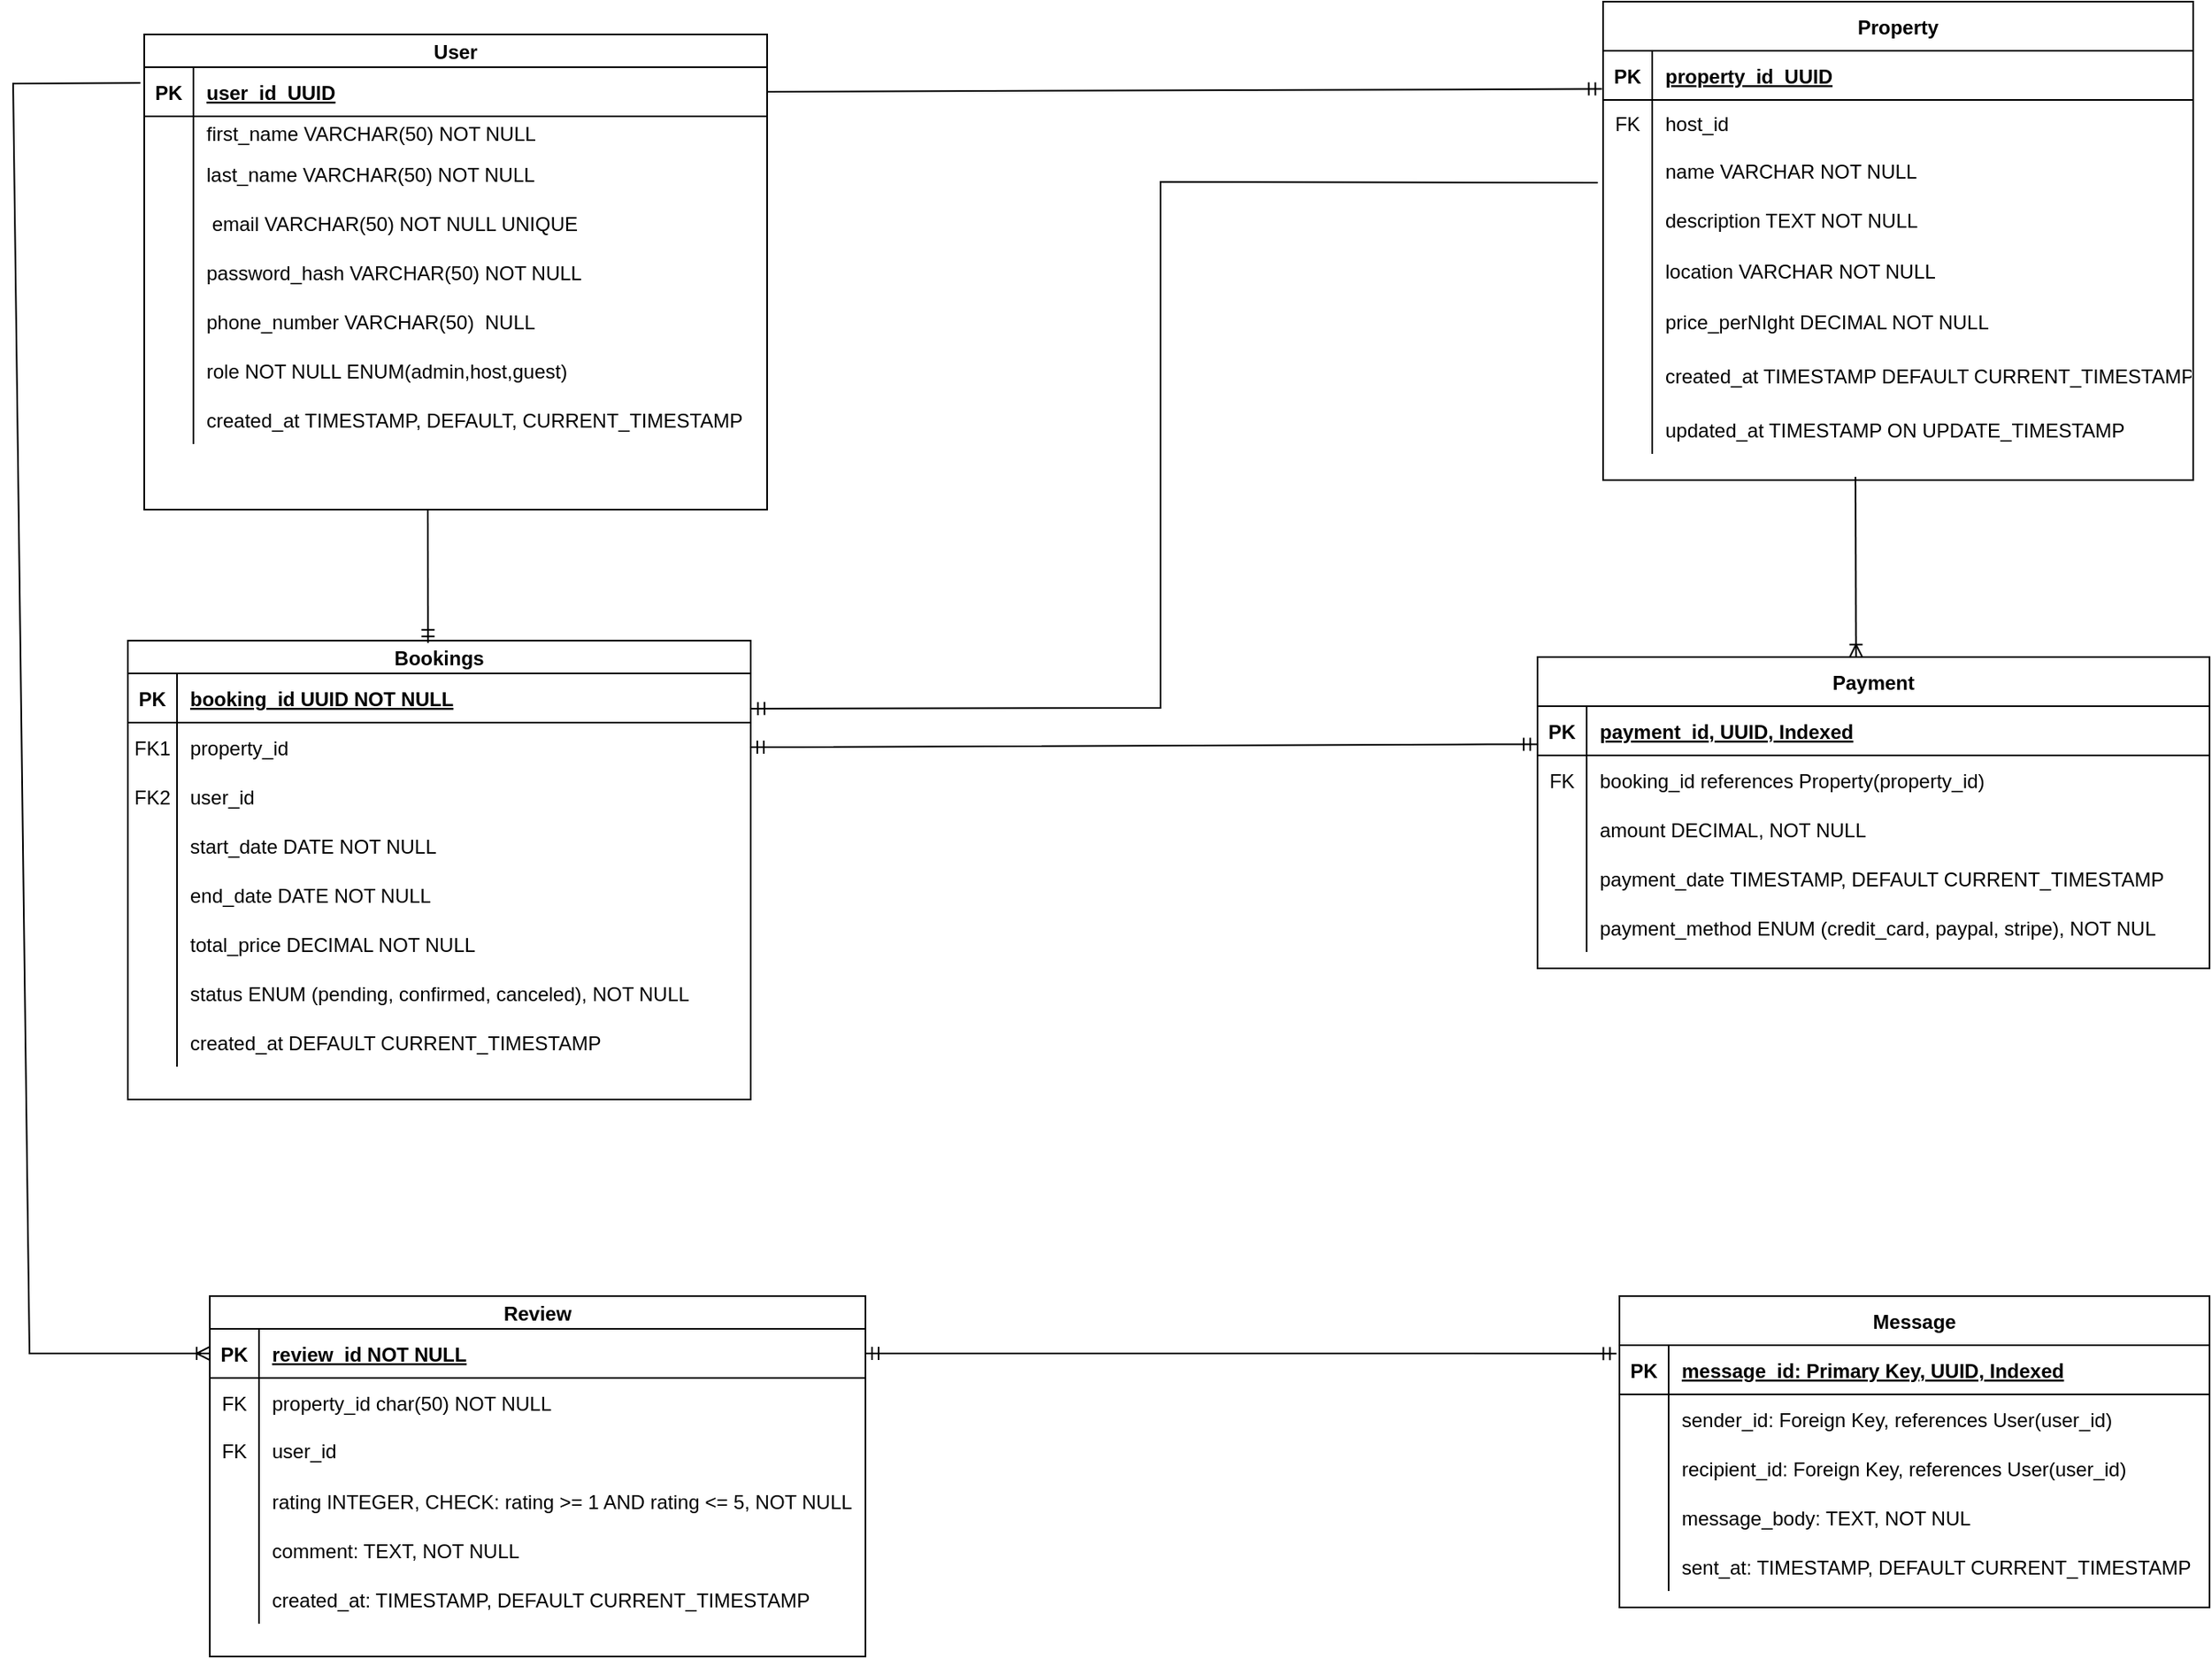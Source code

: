 <mxfile version="27.1.1">
  <diagram id="R2lEEEUBdFMjLlhIrx00" name="Page-1">
    <mxGraphModel dx="2701" dy="2081" grid="1" gridSize="10" guides="1" tooltips="1" connect="1" arrows="1" fold="1" page="1" pageScale="1" pageWidth="850" pageHeight="1100" math="0" shadow="0" extFonts="Permanent Marker^https://fonts.googleapis.com/css?family=Permanent+Marker">
      <root>
        <mxCell id="0" />
        <mxCell id="1" parent="0" />
        <mxCell id="C-vyLk0tnHw3VtMMgP7b-2" value="Property" style="shape=table;startSize=30;container=1;collapsible=1;childLayout=tableLayout;fixedRows=1;rowLines=0;fontStyle=1;align=center;resizeLast=1;" parent="1" vertex="1">
          <mxGeometry x="390" y="-210" width="360" height="292" as="geometry" />
        </mxCell>
        <mxCell id="C-vyLk0tnHw3VtMMgP7b-3" value="" style="shape=partialRectangle;collapsible=0;dropTarget=0;pointerEvents=0;fillColor=none;points=[[0,0.5],[1,0.5]];portConstraint=eastwest;top=0;left=0;right=0;bottom=1;" parent="C-vyLk0tnHw3VtMMgP7b-2" vertex="1">
          <mxGeometry y="30" width="360" height="30" as="geometry" />
        </mxCell>
        <mxCell id="C-vyLk0tnHw3VtMMgP7b-4" value="PK" style="shape=partialRectangle;overflow=hidden;connectable=0;fillColor=none;top=0;left=0;bottom=0;right=0;fontStyle=1;" parent="C-vyLk0tnHw3VtMMgP7b-3" vertex="1">
          <mxGeometry width="30" height="30" as="geometry">
            <mxRectangle width="30" height="30" as="alternateBounds" />
          </mxGeometry>
        </mxCell>
        <mxCell id="C-vyLk0tnHw3VtMMgP7b-5" value="property_id  UUID" style="shape=partialRectangle;overflow=hidden;connectable=0;fillColor=none;top=0;left=0;bottom=0;right=0;align=left;spacingLeft=6;fontStyle=5;" parent="C-vyLk0tnHw3VtMMgP7b-3" vertex="1">
          <mxGeometry x="30" width="330" height="30" as="geometry">
            <mxRectangle width="330" height="30" as="alternateBounds" />
          </mxGeometry>
        </mxCell>
        <mxCell id="C-vyLk0tnHw3VtMMgP7b-6" value="" style="shape=partialRectangle;collapsible=0;dropTarget=0;pointerEvents=0;fillColor=none;points=[[0,0.5],[1,0.5]];portConstraint=eastwest;top=0;left=0;right=0;bottom=0;" parent="C-vyLk0tnHw3VtMMgP7b-2" vertex="1">
          <mxGeometry y="60" width="360" height="28" as="geometry" />
        </mxCell>
        <mxCell id="C-vyLk0tnHw3VtMMgP7b-7" value="FK" style="shape=partialRectangle;overflow=hidden;connectable=0;fillColor=none;top=0;left=0;bottom=0;right=0;" parent="C-vyLk0tnHw3VtMMgP7b-6" vertex="1">
          <mxGeometry width="30" height="28" as="geometry">
            <mxRectangle width="30" height="28" as="alternateBounds" />
          </mxGeometry>
        </mxCell>
        <mxCell id="C-vyLk0tnHw3VtMMgP7b-8" value="host_id " style="shape=partialRectangle;overflow=hidden;connectable=0;fillColor=none;top=0;left=0;bottom=0;right=0;align=left;spacingLeft=6;" parent="C-vyLk0tnHw3VtMMgP7b-6" vertex="1">
          <mxGeometry x="30" width="330" height="28" as="geometry">
            <mxRectangle width="330" height="28" as="alternateBounds" />
          </mxGeometry>
        </mxCell>
        <mxCell id="C-vyLk0tnHw3VtMMgP7b-9" value="" style="shape=partialRectangle;collapsible=0;dropTarget=0;pointerEvents=0;fillColor=none;points=[[0,0.5],[1,0.5]];portConstraint=eastwest;top=0;left=0;right=0;bottom=0;" parent="C-vyLk0tnHw3VtMMgP7b-2" vertex="1">
          <mxGeometry y="88" width="360" height="30" as="geometry" />
        </mxCell>
        <mxCell id="C-vyLk0tnHw3VtMMgP7b-10" value="" style="shape=partialRectangle;overflow=hidden;connectable=0;fillColor=none;top=0;left=0;bottom=0;right=0;" parent="C-vyLk0tnHw3VtMMgP7b-9" vertex="1">
          <mxGeometry width="30" height="30" as="geometry">
            <mxRectangle width="30" height="30" as="alternateBounds" />
          </mxGeometry>
        </mxCell>
        <mxCell id="C-vyLk0tnHw3VtMMgP7b-11" value="name VARCHAR NOT NULL" style="shape=partialRectangle;overflow=hidden;connectable=0;fillColor=none;top=0;left=0;bottom=0;right=0;align=left;spacingLeft=6;" parent="C-vyLk0tnHw3VtMMgP7b-9" vertex="1">
          <mxGeometry x="30" width="330" height="30" as="geometry">
            <mxRectangle width="330" height="30" as="alternateBounds" />
          </mxGeometry>
        </mxCell>
        <mxCell id="4SMhcj0dOWaw8jk0Zmhk-28" value="" style="shape=partialRectangle;collapsible=0;dropTarget=0;pointerEvents=0;fillColor=none;points=[[0,0.5],[1,0.5]];portConstraint=eastwest;top=0;left=0;right=0;bottom=0;" vertex="1" parent="C-vyLk0tnHw3VtMMgP7b-2">
          <mxGeometry y="118" width="360" height="30" as="geometry" />
        </mxCell>
        <mxCell id="4SMhcj0dOWaw8jk0Zmhk-29" value="" style="shape=partialRectangle;overflow=hidden;connectable=0;fillColor=none;top=0;left=0;bottom=0;right=0;" vertex="1" parent="4SMhcj0dOWaw8jk0Zmhk-28">
          <mxGeometry width="30" height="30" as="geometry">
            <mxRectangle width="30" height="30" as="alternateBounds" />
          </mxGeometry>
        </mxCell>
        <mxCell id="4SMhcj0dOWaw8jk0Zmhk-30" value="description TEXT NOT NULL" style="shape=partialRectangle;overflow=hidden;connectable=0;fillColor=none;top=0;left=0;bottom=0;right=0;align=left;spacingLeft=6;" vertex="1" parent="4SMhcj0dOWaw8jk0Zmhk-28">
          <mxGeometry x="30" width="330" height="30" as="geometry">
            <mxRectangle width="330" height="30" as="alternateBounds" />
          </mxGeometry>
        </mxCell>
        <mxCell id="4SMhcj0dOWaw8jk0Zmhk-31" value="" style="shape=partialRectangle;collapsible=0;dropTarget=0;pointerEvents=0;fillColor=none;points=[[0,0.5],[1,0.5]];portConstraint=eastwest;top=0;left=0;right=0;bottom=0;" vertex="1" parent="C-vyLk0tnHw3VtMMgP7b-2">
          <mxGeometry y="148" width="360" height="32" as="geometry" />
        </mxCell>
        <mxCell id="4SMhcj0dOWaw8jk0Zmhk-32" value="" style="shape=partialRectangle;overflow=hidden;connectable=0;fillColor=none;top=0;left=0;bottom=0;right=0;" vertex="1" parent="4SMhcj0dOWaw8jk0Zmhk-31">
          <mxGeometry width="30" height="32" as="geometry">
            <mxRectangle width="30" height="32" as="alternateBounds" />
          </mxGeometry>
        </mxCell>
        <mxCell id="4SMhcj0dOWaw8jk0Zmhk-33" value="location VARCHAR NOT NULL" style="shape=partialRectangle;overflow=hidden;connectable=0;fillColor=none;top=0;left=0;bottom=0;right=0;align=left;spacingLeft=6;" vertex="1" parent="4SMhcj0dOWaw8jk0Zmhk-31">
          <mxGeometry x="30" width="330" height="32" as="geometry">
            <mxRectangle width="330" height="32" as="alternateBounds" />
          </mxGeometry>
        </mxCell>
        <mxCell id="4SMhcj0dOWaw8jk0Zmhk-34" value="" style="shape=partialRectangle;collapsible=0;dropTarget=0;pointerEvents=0;fillColor=none;points=[[0,0.5],[1,0.5]];portConstraint=eastwest;top=0;left=0;right=0;bottom=0;" vertex="1" parent="C-vyLk0tnHw3VtMMgP7b-2">
          <mxGeometry y="180" width="360" height="30" as="geometry" />
        </mxCell>
        <mxCell id="4SMhcj0dOWaw8jk0Zmhk-35" value="" style="shape=partialRectangle;overflow=hidden;connectable=0;fillColor=none;top=0;left=0;bottom=0;right=0;" vertex="1" parent="4SMhcj0dOWaw8jk0Zmhk-34">
          <mxGeometry width="30" height="30" as="geometry">
            <mxRectangle width="30" height="30" as="alternateBounds" />
          </mxGeometry>
        </mxCell>
        <mxCell id="4SMhcj0dOWaw8jk0Zmhk-36" value="price_perNIght DECIMAL NOT NULL" style="shape=partialRectangle;overflow=hidden;connectable=0;fillColor=none;top=0;left=0;bottom=0;right=0;align=left;spacingLeft=6;" vertex="1" parent="4SMhcj0dOWaw8jk0Zmhk-34">
          <mxGeometry x="30" width="330" height="30" as="geometry">
            <mxRectangle width="330" height="30" as="alternateBounds" />
          </mxGeometry>
        </mxCell>
        <mxCell id="4SMhcj0dOWaw8jk0Zmhk-37" value="" style="shape=partialRectangle;collapsible=0;dropTarget=0;pointerEvents=0;fillColor=none;points=[[0,0.5],[1,0.5]];portConstraint=eastwest;top=0;left=0;right=0;bottom=0;" vertex="1" parent="C-vyLk0tnHw3VtMMgP7b-2">
          <mxGeometry y="210" width="360" height="36" as="geometry" />
        </mxCell>
        <mxCell id="4SMhcj0dOWaw8jk0Zmhk-38" value="" style="shape=partialRectangle;overflow=hidden;connectable=0;fillColor=none;top=0;left=0;bottom=0;right=0;" vertex="1" parent="4SMhcj0dOWaw8jk0Zmhk-37">
          <mxGeometry width="30" height="36" as="geometry">
            <mxRectangle width="30" height="36" as="alternateBounds" />
          </mxGeometry>
        </mxCell>
        <mxCell id="4SMhcj0dOWaw8jk0Zmhk-39" value="created_at TIMESTAMP DEFAULT CURRENT_TIMESTAMP" style="shape=partialRectangle;overflow=hidden;connectable=0;fillColor=none;top=0;left=0;bottom=0;right=0;align=left;spacingLeft=6;" vertex="1" parent="4SMhcj0dOWaw8jk0Zmhk-37">
          <mxGeometry x="30" width="330" height="36" as="geometry">
            <mxRectangle width="330" height="36" as="alternateBounds" />
          </mxGeometry>
        </mxCell>
        <mxCell id="4SMhcj0dOWaw8jk0Zmhk-40" value="" style="shape=partialRectangle;collapsible=0;dropTarget=0;pointerEvents=0;fillColor=none;points=[[0,0.5],[1,0.5]];portConstraint=eastwest;top=0;left=0;right=0;bottom=0;" vertex="1" parent="C-vyLk0tnHw3VtMMgP7b-2">
          <mxGeometry y="246" width="360" height="30" as="geometry" />
        </mxCell>
        <mxCell id="4SMhcj0dOWaw8jk0Zmhk-41" value="" style="shape=partialRectangle;overflow=hidden;connectable=0;fillColor=none;top=0;left=0;bottom=0;right=0;" vertex="1" parent="4SMhcj0dOWaw8jk0Zmhk-40">
          <mxGeometry width="30" height="30" as="geometry">
            <mxRectangle width="30" height="30" as="alternateBounds" />
          </mxGeometry>
        </mxCell>
        <mxCell id="4SMhcj0dOWaw8jk0Zmhk-42" value="updated_at TIMESTAMP ON UPDATE_TIMESTAMP" style="shape=partialRectangle;overflow=hidden;connectable=0;fillColor=none;top=0;left=0;bottom=0;right=0;align=left;spacingLeft=6;" vertex="1" parent="4SMhcj0dOWaw8jk0Zmhk-40">
          <mxGeometry x="30" width="330" height="30" as="geometry">
            <mxRectangle width="330" height="30" as="alternateBounds" />
          </mxGeometry>
        </mxCell>
        <mxCell id="4SMhcj0dOWaw8jk0Zmhk-8" value="Payment" style="shape=table;startSize=30;container=1;collapsible=1;childLayout=tableLayout;fixedRows=1;rowLines=0;fontStyle=1;align=center;resizeLast=1;" vertex="1" parent="1">
          <mxGeometry x="350" y="190" width="410" height="190" as="geometry" />
        </mxCell>
        <mxCell id="4SMhcj0dOWaw8jk0Zmhk-9" value="" style="shape=partialRectangle;collapsible=0;dropTarget=0;pointerEvents=0;fillColor=none;points=[[0,0.5],[1,0.5]];portConstraint=eastwest;top=0;left=0;right=0;bottom=1;" vertex="1" parent="4SMhcj0dOWaw8jk0Zmhk-8">
          <mxGeometry y="30" width="410" height="30" as="geometry" />
        </mxCell>
        <mxCell id="4SMhcj0dOWaw8jk0Zmhk-10" value="PK" style="shape=partialRectangle;overflow=hidden;connectable=0;fillColor=none;top=0;left=0;bottom=0;right=0;fontStyle=1;" vertex="1" parent="4SMhcj0dOWaw8jk0Zmhk-9">
          <mxGeometry width="30" height="30" as="geometry">
            <mxRectangle width="30" height="30" as="alternateBounds" />
          </mxGeometry>
        </mxCell>
        <mxCell id="4SMhcj0dOWaw8jk0Zmhk-11" value="payment_id, UUID, Indexed" style="shape=partialRectangle;overflow=hidden;connectable=0;fillColor=none;top=0;left=0;bottom=0;right=0;align=left;spacingLeft=6;fontStyle=5;" vertex="1" parent="4SMhcj0dOWaw8jk0Zmhk-9">
          <mxGeometry x="30" width="380" height="30" as="geometry">
            <mxRectangle width="380" height="30" as="alternateBounds" />
          </mxGeometry>
        </mxCell>
        <mxCell id="4SMhcj0dOWaw8jk0Zmhk-12" value="" style="shape=partialRectangle;collapsible=0;dropTarget=0;pointerEvents=0;fillColor=none;points=[[0,0.5],[1,0.5]];portConstraint=eastwest;top=0;left=0;right=0;bottom=0;" vertex="1" parent="4SMhcj0dOWaw8jk0Zmhk-8">
          <mxGeometry y="60" width="410" height="30" as="geometry" />
        </mxCell>
        <mxCell id="4SMhcj0dOWaw8jk0Zmhk-13" value="FK" style="shape=partialRectangle;overflow=hidden;connectable=0;fillColor=none;top=0;left=0;bottom=0;right=0;" vertex="1" parent="4SMhcj0dOWaw8jk0Zmhk-12">
          <mxGeometry width="30" height="30" as="geometry">
            <mxRectangle width="30" height="30" as="alternateBounds" />
          </mxGeometry>
        </mxCell>
        <mxCell id="4SMhcj0dOWaw8jk0Zmhk-14" value="booking_id references Property(property_id)" style="shape=partialRectangle;overflow=hidden;connectable=0;fillColor=none;top=0;left=0;bottom=0;right=0;align=left;spacingLeft=6;" vertex="1" parent="4SMhcj0dOWaw8jk0Zmhk-12">
          <mxGeometry x="30" width="380" height="30" as="geometry">
            <mxRectangle width="380" height="30" as="alternateBounds" />
          </mxGeometry>
        </mxCell>
        <mxCell id="4SMhcj0dOWaw8jk0Zmhk-76" value="" style="shape=partialRectangle;collapsible=0;dropTarget=0;pointerEvents=0;fillColor=none;points=[[0,0.5],[1,0.5]];portConstraint=eastwest;top=0;left=0;right=0;bottom=0;" vertex="1" parent="4SMhcj0dOWaw8jk0Zmhk-8">
          <mxGeometry y="90" width="410" height="30" as="geometry" />
        </mxCell>
        <mxCell id="4SMhcj0dOWaw8jk0Zmhk-77" value="" style="shape=partialRectangle;overflow=hidden;connectable=0;fillColor=none;top=0;left=0;bottom=0;right=0;" vertex="1" parent="4SMhcj0dOWaw8jk0Zmhk-76">
          <mxGeometry width="30" height="30" as="geometry">
            <mxRectangle width="30" height="30" as="alternateBounds" />
          </mxGeometry>
        </mxCell>
        <mxCell id="4SMhcj0dOWaw8jk0Zmhk-78" value="amount DECIMAL, NOT NULL" style="shape=partialRectangle;overflow=hidden;connectable=0;fillColor=none;top=0;left=0;bottom=0;right=0;align=left;spacingLeft=6;" vertex="1" parent="4SMhcj0dOWaw8jk0Zmhk-76">
          <mxGeometry x="30" width="380" height="30" as="geometry">
            <mxRectangle width="380" height="30" as="alternateBounds" />
          </mxGeometry>
        </mxCell>
        <mxCell id="4SMhcj0dOWaw8jk0Zmhk-79" value="" style="shape=partialRectangle;collapsible=0;dropTarget=0;pointerEvents=0;fillColor=none;points=[[0,0.5],[1,0.5]];portConstraint=eastwest;top=0;left=0;right=0;bottom=0;" vertex="1" parent="4SMhcj0dOWaw8jk0Zmhk-8">
          <mxGeometry y="120" width="410" height="30" as="geometry" />
        </mxCell>
        <mxCell id="4SMhcj0dOWaw8jk0Zmhk-80" value="" style="shape=partialRectangle;overflow=hidden;connectable=0;fillColor=none;top=0;left=0;bottom=0;right=0;" vertex="1" parent="4SMhcj0dOWaw8jk0Zmhk-79">
          <mxGeometry width="30" height="30" as="geometry">
            <mxRectangle width="30" height="30" as="alternateBounds" />
          </mxGeometry>
        </mxCell>
        <mxCell id="4SMhcj0dOWaw8jk0Zmhk-81" value="payment_date TIMESTAMP, DEFAULT CURRENT_TIMESTAMP" style="shape=partialRectangle;overflow=hidden;connectable=0;fillColor=none;top=0;left=0;bottom=0;right=0;align=left;spacingLeft=6;" vertex="1" parent="4SMhcj0dOWaw8jk0Zmhk-79">
          <mxGeometry x="30" width="380" height="30" as="geometry">
            <mxRectangle width="380" height="30" as="alternateBounds" />
          </mxGeometry>
        </mxCell>
        <mxCell id="4SMhcj0dOWaw8jk0Zmhk-82" value="" style="shape=partialRectangle;collapsible=0;dropTarget=0;pointerEvents=0;fillColor=none;points=[[0,0.5],[1,0.5]];portConstraint=eastwest;top=0;left=0;right=0;bottom=0;" vertex="1" parent="4SMhcj0dOWaw8jk0Zmhk-8">
          <mxGeometry y="150" width="410" height="30" as="geometry" />
        </mxCell>
        <mxCell id="4SMhcj0dOWaw8jk0Zmhk-83" value="" style="shape=partialRectangle;overflow=hidden;connectable=0;fillColor=none;top=0;left=0;bottom=0;right=0;" vertex="1" parent="4SMhcj0dOWaw8jk0Zmhk-82">
          <mxGeometry width="30" height="30" as="geometry">
            <mxRectangle width="30" height="30" as="alternateBounds" />
          </mxGeometry>
        </mxCell>
        <mxCell id="4SMhcj0dOWaw8jk0Zmhk-84" value="payment_method ENUM (credit_card, paypal, stripe), NOT NUL" style="shape=partialRectangle;overflow=hidden;connectable=0;fillColor=none;top=0;left=0;bottom=0;right=0;align=left;spacingLeft=6;" vertex="1" parent="4SMhcj0dOWaw8jk0Zmhk-82">
          <mxGeometry x="30" width="380" height="30" as="geometry">
            <mxRectangle width="380" height="30" as="alternateBounds" />
          </mxGeometry>
        </mxCell>
        <mxCell id="C-vyLk0tnHw3VtMMgP7b-13" value="Bookings" style="shape=table;startSize=20;container=1;collapsible=1;childLayout=tableLayout;fixedRows=1;rowLines=0;fontStyle=1;align=center;resizeLast=1;" parent="1" vertex="1">
          <mxGeometry x="-510" y="180" width="380" height="280" as="geometry" />
        </mxCell>
        <mxCell id="C-vyLk0tnHw3VtMMgP7b-14" value="" style="shape=partialRectangle;collapsible=0;dropTarget=0;pointerEvents=0;fillColor=none;points=[[0,0.5],[1,0.5]];portConstraint=eastwest;top=0;left=0;right=0;bottom=1;" parent="C-vyLk0tnHw3VtMMgP7b-13" vertex="1">
          <mxGeometry y="20" width="380" height="30" as="geometry" />
        </mxCell>
        <mxCell id="C-vyLk0tnHw3VtMMgP7b-15" value="PK" style="shape=partialRectangle;overflow=hidden;connectable=0;fillColor=none;top=0;left=0;bottom=0;right=0;fontStyle=1;" parent="C-vyLk0tnHw3VtMMgP7b-14" vertex="1">
          <mxGeometry width="30.0" height="30" as="geometry">
            <mxRectangle width="30.0" height="30" as="alternateBounds" />
          </mxGeometry>
        </mxCell>
        <mxCell id="C-vyLk0tnHw3VtMMgP7b-16" value="booking_id UUID NOT NULL " style="shape=partialRectangle;overflow=hidden;connectable=0;fillColor=none;top=0;left=0;bottom=0;right=0;align=left;spacingLeft=6;fontStyle=5;" parent="C-vyLk0tnHw3VtMMgP7b-14" vertex="1">
          <mxGeometry x="30.0" width="350.0" height="30" as="geometry">
            <mxRectangle width="350.0" height="30" as="alternateBounds" />
          </mxGeometry>
        </mxCell>
        <mxCell id="C-vyLk0tnHw3VtMMgP7b-17" value="" style="shape=partialRectangle;collapsible=0;dropTarget=0;pointerEvents=0;fillColor=none;points=[[0,0.5],[1,0.5]];portConstraint=eastwest;top=0;left=0;right=0;bottom=0;" parent="C-vyLk0tnHw3VtMMgP7b-13" vertex="1">
          <mxGeometry y="50" width="380" height="30" as="geometry" />
        </mxCell>
        <mxCell id="C-vyLk0tnHw3VtMMgP7b-18" value="FK1" style="shape=partialRectangle;overflow=hidden;connectable=0;fillColor=none;top=0;left=0;bottom=0;right=0;" parent="C-vyLk0tnHw3VtMMgP7b-17" vertex="1">
          <mxGeometry width="30.0" height="30" as="geometry">
            <mxRectangle width="30.0" height="30" as="alternateBounds" />
          </mxGeometry>
        </mxCell>
        <mxCell id="C-vyLk0tnHw3VtMMgP7b-19" value="property_id " style="shape=partialRectangle;overflow=hidden;connectable=0;fillColor=none;top=0;left=0;bottom=0;right=0;align=left;spacingLeft=6;" parent="C-vyLk0tnHw3VtMMgP7b-17" vertex="1">
          <mxGeometry x="30.0" width="350.0" height="30" as="geometry">
            <mxRectangle width="350.0" height="30" as="alternateBounds" />
          </mxGeometry>
        </mxCell>
        <mxCell id="C-vyLk0tnHw3VtMMgP7b-20" value="" style="shape=partialRectangle;collapsible=0;dropTarget=0;pointerEvents=0;fillColor=none;points=[[0,0.5],[1,0.5]];portConstraint=eastwest;top=0;left=0;right=0;bottom=0;" parent="C-vyLk0tnHw3VtMMgP7b-13" vertex="1">
          <mxGeometry y="80" width="380" height="30" as="geometry" />
        </mxCell>
        <mxCell id="C-vyLk0tnHw3VtMMgP7b-21" value="FK2" style="shape=partialRectangle;overflow=hidden;connectable=0;fillColor=none;top=0;left=0;bottom=0;right=0;" parent="C-vyLk0tnHw3VtMMgP7b-20" vertex="1">
          <mxGeometry width="30.0" height="30" as="geometry">
            <mxRectangle width="30.0" height="30" as="alternateBounds" />
          </mxGeometry>
        </mxCell>
        <mxCell id="C-vyLk0tnHw3VtMMgP7b-22" value="user_id" style="shape=partialRectangle;overflow=hidden;connectable=0;fillColor=none;top=0;left=0;bottom=0;right=0;align=left;spacingLeft=6;" parent="C-vyLk0tnHw3VtMMgP7b-20" vertex="1">
          <mxGeometry x="30.0" width="350.0" height="30" as="geometry">
            <mxRectangle width="350.0" height="30" as="alternateBounds" />
          </mxGeometry>
        </mxCell>
        <mxCell id="4SMhcj0dOWaw8jk0Zmhk-61" value="" style="shape=partialRectangle;collapsible=0;dropTarget=0;pointerEvents=0;fillColor=none;points=[[0,0.5],[1,0.5]];portConstraint=eastwest;top=0;left=0;right=0;bottom=0;" vertex="1" parent="C-vyLk0tnHw3VtMMgP7b-13">
          <mxGeometry y="110" width="380" height="30" as="geometry" />
        </mxCell>
        <mxCell id="4SMhcj0dOWaw8jk0Zmhk-62" value="" style="shape=partialRectangle;overflow=hidden;connectable=0;fillColor=none;top=0;left=0;bottom=0;right=0;" vertex="1" parent="4SMhcj0dOWaw8jk0Zmhk-61">
          <mxGeometry width="30.0" height="30" as="geometry">
            <mxRectangle width="30.0" height="30" as="alternateBounds" />
          </mxGeometry>
        </mxCell>
        <mxCell id="4SMhcj0dOWaw8jk0Zmhk-63" value="start_date DATE NOT NULL" style="shape=partialRectangle;overflow=hidden;connectable=0;fillColor=none;top=0;left=0;bottom=0;right=0;align=left;spacingLeft=6;" vertex="1" parent="4SMhcj0dOWaw8jk0Zmhk-61">
          <mxGeometry x="30.0" width="350.0" height="30" as="geometry">
            <mxRectangle width="350.0" height="30" as="alternateBounds" />
          </mxGeometry>
        </mxCell>
        <mxCell id="4SMhcj0dOWaw8jk0Zmhk-64" value="" style="shape=partialRectangle;collapsible=0;dropTarget=0;pointerEvents=0;fillColor=none;points=[[0,0.5],[1,0.5]];portConstraint=eastwest;top=0;left=0;right=0;bottom=0;" vertex="1" parent="C-vyLk0tnHw3VtMMgP7b-13">
          <mxGeometry y="140" width="380" height="30" as="geometry" />
        </mxCell>
        <mxCell id="4SMhcj0dOWaw8jk0Zmhk-65" value="" style="shape=partialRectangle;overflow=hidden;connectable=0;fillColor=none;top=0;left=0;bottom=0;right=0;" vertex="1" parent="4SMhcj0dOWaw8jk0Zmhk-64">
          <mxGeometry width="30.0" height="30" as="geometry">
            <mxRectangle width="30.0" height="30" as="alternateBounds" />
          </mxGeometry>
        </mxCell>
        <mxCell id="4SMhcj0dOWaw8jk0Zmhk-66" value="end_date DATE NOT NULL" style="shape=partialRectangle;overflow=hidden;connectable=0;fillColor=none;top=0;left=0;bottom=0;right=0;align=left;spacingLeft=6;" vertex="1" parent="4SMhcj0dOWaw8jk0Zmhk-64">
          <mxGeometry x="30.0" width="350.0" height="30" as="geometry">
            <mxRectangle width="350.0" height="30" as="alternateBounds" />
          </mxGeometry>
        </mxCell>
        <mxCell id="4SMhcj0dOWaw8jk0Zmhk-67" value="" style="shape=partialRectangle;collapsible=0;dropTarget=0;pointerEvents=0;fillColor=none;points=[[0,0.5],[1,0.5]];portConstraint=eastwest;top=0;left=0;right=0;bottom=0;" vertex="1" parent="C-vyLk0tnHw3VtMMgP7b-13">
          <mxGeometry y="170" width="380" height="30" as="geometry" />
        </mxCell>
        <mxCell id="4SMhcj0dOWaw8jk0Zmhk-68" value="" style="shape=partialRectangle;overflow=hidden;connectable=0;fillColor=none;top=0;left=0;bottom=0;right=0;" vertex="1" parent="4SMhcj0dOWaw8jk0Zmhk-67">
          <mxGeometry width="30.0" height="30" as="geometry">
            <mxRectangle width="30.0" height="30" as="alternateBounds" />
          </mxGeometry>
        </mxCell>
        <mxCell id="4SMhcj0dOWaw8jk0Zmhk-69" value="total_price DECIMAL NOT NULL" style="shape=partialRectangle;overflow=hidden;connectable=0;fillColor=none;top=0;left=0;bottom=0;right=0;align=left;spacingLeft=6;" vertex="1" parent="4SMhcj0dOWaw8jk0Zmhk-67">
          <mxGeometry x="30.0" width="350.0" height="30" as="geometry">
            <mxRectangle width="350.0" height="30" as="alternateBounds" />
          </mxGeometry>
        </mxCell>
        <mxCell id="4SMhcj0dOWaw8jk0Zmhk-70" value="" style="shape=partialRectangle;collapsible=0;dropTarget=0;pointerEvents=0;fillColor=none;points=[[0,0.5],[1,0.5]];portConstraint=eastwest;top=0;left=0;right=0;bottom=0;" vertex="1" parent="C-vyLk0tnHw3VtMMgP7b-13">
          <mxGeometry y="200" width="380" height="30" as="geometry" />
        </mxCell>
        <mxCell id="4SMhcj0dOWaw8jk0Zmhk-71" value="" style="shape=partialRectangle;overflow=hidden;connectable=0;fillColor=none;top=0;left=0;bottom=0;right=0;" vertex="1" parent="4SMhcj0dOWaw8jk0Zmhk-70">
          <mxGeometry width="30.0" height="30" as="geometry">
            <mxRectangle width="30.0" height="30" as="alternateBounds" />
          </mxGeometry>
        </mxCell>
        <mxCell id="4SMhcj0dOWaw8jk0Zmhk-72" value="status ENUM (pending, confirmed, canceled), NOT NULL" style="shape=partialRectangle;overflow=hidden;connectable=0;fillColor=none;top=0;left=0;bottom=0;right=0;align=left;spacingLeft=6;" vertex="1" parent="4SMhcj0dOWaw8jk0Zmhk-70">
          <mxGeometry x="30.0" width="350.0" height="30" as="geometry">
            <mxRectangle width="350.0" height="30" as="alternateBounds" />
          </mxGeometry>
        </mxCell>
        <mxCell id="4SMhcj0dOWaw8jk0Zmhk-73" value="" style="shape=partialRectangle;collapsible=0;dropTarget=0;pointerEvents=0;fillColor=none;points=[[0,0.5],[1,0.5]];portConstraint=eastwest;top=0;left=0;right=0;bottom=0;" vertex="1" parent="C-vyLk0tnHw3VtMMgP7b-13">
          <mxGeometry y="230" width="380" height="30" as="geometry" />
        </mxCell>
        <mxCell id="4SMhcj0dOWaw8jk0Zmhk-74" value="" style="shape=partialRectangle;overflow=hidden;connectable=0;fillColor=none;top=0;left=0;bottom=0;right=0;" vertex="1" parent="4SMhcj0dOWaw8jk0Zmhk-73">
          <mxGeometry width="30.0" height="30" as="geometry">
            <mxRectangle width="30.0" height="30" as="alternateBounds" />
          </mxGeometry>
        </mxCell>
        <mxCell id="4SMhcj0dOWaw8jk0Zmhk-75" value="created_at DEFAULT CURRENT_TIMESTAMP" style="shape=partialRectangle;overflow=hidden;connectable=0;fillColor=none;top=0;left=0;bottom=0;right=0;align=left;spacingLeft=6;" vertex="1" parent="4SMhcj0dOWaw8jk0Zmhk-73">
          <mxGeometry x="30.0" width="350.0" height="30" as="geometry">
            <mxRectangle width="350.0" height="30" as="alternateBounds" />
          </mxGeometry>
        </mxCell>
        <mxCell id="C-vyLk0tnHw3VtMMgP7b-23" value="User" style="shape=table;startSize=20;container=1;collapsible=1;childLayout=tableLayout;fixedRows=1;rowLines=0;fontStyle=1;align=center;resizeLast=1;" parent="1" vertex="1">
          <mxGeometry x="-500" y="-190" width="380.0" height="290.0" as="geometry" />
        </mxCell>
        <mxCell id="C-vyLk0tnHw3VtMMgP7b-24" value="" style="shape=partialRectangle;collapsible=0;dropTarget=0;pointerEvents=0;fillColor=none;points=[[0,0.5],[1,0.5]];portConstraint=eastwest;top=0;left=0;right=0;bottom=1;" parent="C-vyLk0tnHw3VtMMgP7b-23" vertex="1">
          <mxGeometry y="20" width="380.0" height="30" as="geometry" />
        </mxCell>
        <mxCell id="C-vyLk0tnHw3VtMMgP7b-25" value="PK" style="shape=partialRectangle;overflow=hidden;connectable=0;fillColor=none;top=0;left=0;bottom=0;right=0;fontStyle=1;" parent="C-vyLk0tnHw3VtMMgP7b-24" vertex="1">
          <mxGeometry width="30" height="30" as="geometry">
            <mxRectangle width="30" height="30" as="alternateBounds" />
          </mxGeometry>
        </mxCell>
        <mxCell id="C-vyLk0tnHw3VtMMgP7b-26" value="user_id  UUID" style="shape=partialRectangle;overflow=hidden;connectable=0;fillColor=none;top=0;left=0;bottom=0;right=0;align=left;spacingLeft=6;fontStyle=5;" parent="C-vyLk0tnHw3VtMMgP7b-24" vertex="1">
          <mxGeometry x="30" width="350.0" height="30" as="geometry">
            <mxRectangle width="350.0" height="30" as="alternateBounds" />
          </mxGeometry>
        </mxCell>
        <mxCell id="C-vyLk0tnHw3VtMMgP7b-27" value="" style="shape=partialRectangle;collapsible=0;dropTarget=0;pointerEvents=0;fillColor=none;points=[[0,0.5],[1,0.5]];portConstraint=eastwest;top=0;left=0;right=0;bottom=0;" parent="C-vyLk0tnHw3VtMMgP7b-23" vertex="1">
          <mxGeometry y="50" width="380.0" height="20" as="geometry" />
        </mxCell>
        <mxCell id="C-vyLk0tnHw3VtMMgP7b-28" value="" style="shape=partialRectangle;overflow=hidden;connectable=0;fillColor=none;top=0;left=0;bottom=0;right=0;" parent="C-vyLk0tnHw3VtMMgP7b-27" vertex="1">
          <mxGeometry width="30" height="20" as="geometry">
            <mxRectangle width="30" height="20" as="alternateBounds" />
          </mxGeometry>
        </mxCell>
        <mxCell id="C-vyLk0tnHw3VtMMgP7b-29" value="first_name VARCHAR(50) NOT NULL" style="shape=partialRectangle;overflow=hidden;connectable=0;fillColor=none;top=0;left=0;bottom=0;right=0;align=left;spacingLeft=6;" parent="C-vyLk0tnHw3VtMMgP7b-27" vertex="1">
          <mxGeometry x="30" width="350.0" height="20" as="geometry">
            <mxRectangle width="350.0" height="20" as="alternateBounds" />
          </mxGeometry>
        </mxCell>
        <mxCell id="4SMhcj0dOWaw8jk0Zmhk-43" value="" style="shape=partialRectangle;collapsible=0;dropTarget=0;pointerEvents=0;fillColor=none;points=[[0,0.5],[1,0.5]];portConstraint=eastwest;top=0;left=0;right=0;bottom=0;" vertex="1" parent="C-vyLk0tnHw3VtMMgP7b-23">
          <mxGeometry y="70" width="380.0" height="30" as="geometry" />
        </mxCell>
        <mxCell id="4SMhcj0dOWaw8jk0Zmhk-44" value="" style="shape=partialRectangle;overflow=hidden;connectable=0;fillColor=none;top=0;left=0;bottom=0;right=0;" vertex="1" parent="4SMhcj0dOWaw8jk0Zmhk-43">
          <mxGeometry width="30" height="30" as="geometry">
            <mxRectangle width="30" height="30" as="alternateBounds" />
          </mxGeometry>
        </mxCell>
        <mxCell id="4SMhcj0dOWaw8jk0Zmhk-45" value="last_name VARCHAR(50) NOT NULL" style="shape=partialRectangle;overflow=hidden;connectable=0;fillColor=none;top=0;left=0;bottom=0;right=0;align=left;spacingLeft=6;" vertex="1" parent="4SMhcj0dOWaw8jk0Zmhk-43">
          <mxGeometry x="30" width="350.0" height="30" as="geometry">
            <mxRectangle width="350.0" height="30" as="alternateBounds" />
          </mxGeometry>
        </mxCell>
        <mxCell id="4SMhcj0dOWaw8jk0Zmhk-46" value="" style="shape=partialRectangle;collapsible=0;dropTarget=0;pointerEvents=0;fillColor=none;points=[[0,0.5],[1,0.5]];portConstraint=eastwest;top=0;left=0;right=0;bottom=0;" vertex="1" parent="C-vyLk0tnHw3VtMMgP7b-23">
          <mxGeometry y="100" width="380.0" height="30" as="geometry" />
        </mxCell>
        <mxCell id="4SMhcj0dOWaw8jk0Zmhk-47" value="" style="shape=partialRectangle;overflow=hidden;connectable=0;fillColor=none;top=0;left=0;bottom=0;right=0;" vertex="1" parent="4SMhcj0dOWaw8jk0Zmhk-46">
          <mxGeometry width="30" height="30" as="geometry">
            <mxRectangle width="30" height="30" as="alternateBounds" />
          </mxGeometry>
        </mxCell>
        <mxCell id="4SMhcj0dOWaw8jk0Zmhk-48" value=" email VARCHAR(50) NOT NULL UNIQUE" style="shape=partialRectangle;overflow=hidden;connectable=0;fillColor=none;top=0;left=0;bottom=0;right=0;align=left;spacingLeft=6;" vertex="1" parent="4SMhcj0dOWaw8jk0Zmhk-46">
          <mxGeometry x="30" width="350.0" height="30" as="geometry">
            <mxRectangle width="350.0" height="30" as="alternateBounds" />
          </mxGeometry>
        </mxCell>
        <mxCell id="4SMhcj0dOWaw8jk0Zmhk-49" value="" style="shape=partialRectangle;collapsible=0;dropTarget=0;pointerEvents=0;fillColor=none;points=[[0,0.5],[1,0.5]];portConstraint=eastwest;top=0;left=0;right=0;bottom=0;" vertex="1" parent="C-vyLk0tnHw3VtMMgP7b-23">
          <mxGeometry y="130" width="380.0" height="30" as="geometry" />
        </mxCell>
        <mxCell id="4SMhcj0dOWaw8jk0Zmhk-50" value="" style="shape=partialRectangle;overflow=hidden;connectable=0;fillColor=none;top=0;left=0;bottom=0;right=0;" vertex="1" parent="4SMhcj0dOWaw8jk0Zmhk-49">
          <mxGeometry width="30" height="30" as="geometry">
            <mxRectangle width="30" height="30" as="alternateBounds" />
          </mxGeometry>
        </mxCell>
        <mxCell id="4SMhcj0dOWaw8jk0Zmhk-51" value="password_hash VARCHAR(50) NOT NULL " style="shape=partialRectangle;overflow=hidden;connectable=0;fillColor=none;top=0;left=0;bottom=0;right=0;align=left;spacingLeft=6;" vertex="1" parent="4SMhcj0dOWaw8jk0Zmhk-49">
          <mxGeometry x="30" width="350.0" height="30" as="geometry">
            <mxRectangle width="350.0" height="30" as="alternateBounds" />
          </mxGeometry>
        </mxCell>
        <mxCell id="4SMhcj0dOWaw8jk0Zmhk-52" value="" style="shape=partialRectangle;collapsible=0;dropTarget=0;pointerEvents=0;fillColor=none;points=[[0,0.5],[1,0.5]];portConstraint=eastwest;top=0;left=0;right=0;bottom=0;" vertex="1" parent="C-vyLk0tnHw3VtMMgP7b-23">
          <mxGeometry y="160" width="380.0" height="30" as="geometry" />
        </mxCell>
        <mxCell id="4SMhcj0dOWaw8jk0Zmhk-53" value="" style="shape=partialRectangle;overflow=hidden;connectable=0;fillColor=none;top=0;left=0;bottom=0;right=0;" vertex="1" parent="4SMhcj0dOWaw8jk0Zmhk-52">
          <mxGeometry width="30" height="30" as="geometry">
            <mxRectangle width="30" height="30" as="alternateBounds" />
          </mxGeometry>
        </mxCell>
        <mxCell id="4SMhcj0dOWaw8jk0Zmhk-54" value="phone_number VARCHAR(50)  NULL" style="shape=partialRectangle;overflow=hidden;connectable=0;fillColor=none;top=0;left=0;bottom=0;right=0;align=left;spacingLeft=6;" vertex="1" parent="4SMhcj0dOWaw8jk0Zmhk-52">
          <mxGeometry x="30" width="350.0" height="30" as="geometry">
            <mxRectangle width="350.0" height="30" as="alternateBounds" />
          </mxGeometry>
        </mxCell>
        <mxCell id="4SMhcj0dOWaw8jk0Zmhk-55" value="" style="shape=partialRectangle;collapsible=0;dropTarget=0;pointerEvents=0;fillColor=none;points=[[0,0.5],[1,0.5]];portConstraint=eastwest;top=0;left=0;right=0;bottom=0;" vertex="1" parent="C-vyLk0tnHw3VtMMgP7b-23">
          <mxGeometry y="190" width="380.0" height="30" as="geometry" />
        </mxCell>
        <mxCell id="4SMhcj0dOWaw8jk0Zmhk-56" value="" style="shape=partialRectangle;overflow=hidden;connectable=0;fillColor=none;top=0;left=0;bottom=0;right=0;" vertex="1" parent="4SMhcj0dOWaw8jk0Zmhk-55">
          <mxGeometry width="30" height="30" as="geometry">
            <mxRectangle width="30" height="30" as="alternateBounds" />
          </mxGeometry>
        </mxCell>
        <mxCell id="4SMhcj0dOWaw8jk0Zmhk-57" value="role NOT NULL ENUM(admin,host,guest)" style="shape=partialRectangle;overflow=hidden;connectable=0;fillColor=none;top=0;left=0;bottom=0;right=0;align=left;spacingLeft=6;" vertex="1" parent="4SMhcj0dOWaw8jk0Zmhk-55">
          <mxGeometry x="30" width="350.0" height="30" as="geometry">
            <mxRectangle width="350.0" height="30" as="alternateBounds" />
          </mxGeometry>
        </mxCell>
        <mxCell id="4SMhcj0dOWaw8jk0Zmhk-58" value="" style="shape=partialRectangle;collapsible=0;dropTarget=0;pointerEvents=0;fillColor=none;points=[[0,0.5],[1,0.5]];portConstraint=eastwest;top=0;left=0;right=0;bottom=0;" vertex="1" parent="C-vyLk0tnHw3VtMMgP7b-23">
          <mxGeometry y="220" width="380.0" height="30" as="geometry" />
        </mxCell>
        <mxCell id="4SMhcj0dOWaw8jk0Zmhk-59" value="" style="shape=partialRectangle;overflow=hidden;connectable=0;fillColor=none;top=0;left=0;bottom=0;right=0;" vertex="1" parent="4SMhcj0dOWaw8jk0Zmhk-58">
          <mxGeometry width="30" height="30" as="geometry">
            <mxRectangle width="30" height="30" as="alternateBounds" />
          </mxGeometry>
        </mxCell>
        <mxCell id="4SMhcj0dOWaw8jk0Zmhk-60" value="created_at TIMESTAMP, DEFAULT, CURRENT_TIMESTAMP" style="shape=partialRectangle;overflow=hidden;connectable=0;fillColor=none;top=0;left=0;bottom=0;right=0;align=left;spacingLeft=6;" vertex="1" parent="4SMhcj0dOWaw8jk0Zmhk-58">
          <mxGeometry x="30" width="350.0" height="30" as="geometry">
            <mxRectangle width="350.0" height="30" as="alternateBounds" />
          </mxGeometry>
        </mxCell>
        <mxCell id="4SMhcj0dOWaw8jk0Zmhk-15" value="Message" style="shape=table;startSize=30;container=1;collapsible=1;childLayout=tableLayout;fixedRows=1;rowLines=0;fontStyle=1;align=center;resizeLast=1;" vertex="1" parent="1">
          <mxGeometry x="400" y="580" width="360" height="190" as="geometry" />
        </mxCell>
        <mxCell id="4SMhcj0dOWaw8jk0Zmhk-16" value="" style="shape=partialRectangle;collapsible=0;dropTarget=0;pointerEvents=0;fillColor=none;points=[[0,0.5],[1,0.5]];portConstraint=eastwest;top=0;left=0;right=0;bottom=1;" vertex="1" parent="4SMhcj0dOWaw8jk0Zmhk-15">
          <mxGeometry y="30" width="360" height="30" as="geometry" />
        </mxCell>
        <mxCell id="4SMhcj0dOWaw8jk0Zmhk-17" value="PK" style="shape=partialRectangle;overflow=hidden;connectable=0;fillColor=none;top=0;left=0;bottom=0;right=0;fontStyle=1;" vertex="1" parent="4SMhcj0dOWaw8jk0Zmhk-16">
          <mxGeometry width="30" height="30" as="geometry">
            <mxRectangle width="30" height="30" as="alternateBounds" />
          </mxGeometry>
        </mxCell>
        <mxCell id="4SMhcj0dOWaw8jk0Zmhk-18" value="message_id: Primary Key, UUID, Indexed" style="shape=partialRectangle;overflow=hidden;connectable=0;fillColor=none;top=0;left=0;bottom=0;right=0;align=left;spacingLeft=6;fontStyle=5;" vertex="1" parent="4SMhcj0dOWaw8jk0Zmhk-16">
          <mxGeometry x="30" width="330" height="30" as="geometry">
            <mxRectangle width="330" height="30" as="alternateBounds" />
          </mxGeometry>
        </mxCell>
        <mxCell id="4SMhcj0dOWaw8jk0Zmhk-19" value="" style="shape=partialRectangle;collapsible=0;dropTarget=0;pointerEvents=0;fillColor=none;points=[[0,0.5],[1,0.5]];portConstraint=eastwest;top=0;left=0;right=0;bottom=0;" vertex="1" parent="4SMhcj0dOWaw8jk0Zmhk-15">
          <mxGeometry y="60" width="360" height="30" as="geometry" />
        </mxCell>
        <mxCell id="4SMhcj0dOWaw8jk0Zmhk-20" value="" style="shape=partialRectangle;overflow=hidden;connectable=0;fillColor=none;top=0;left=0;bottom=0;right=0;" vertex="1" parent="4SMhcj0dOWaw8jk0Zmhk-19">
          <mxGeometry width="30" height="30" as="geometry">
            <mxRectangle width="30" height="30" as="alternateBounds" />
          </mxGeometry>
        </mxCell>
        <mxCell id="4SMhcj0dOWaw8jk0Zmhk-21" value="sender_id: Foreign Key, references User(user_id)" style="shape=partialRectangle;overflow=hidden;connectable=0;fillColor=none;top=0;left=0;bottom=0;right=0;align=left;spacingLeft=6;" vertex="1" parent="4SMhcj0dOWaw8jk0Zmhk-19">
          <mxGeometry x="30" width="330" height="30" as="geometry">
            <mxRectangle width="330" height="30" as="alternateBounds" />
          </mxGeometry>
        </mxCell>
        <mxCell id="4SMhcj0dOWaw8jk0Zmhk-92" value="" style="shape=partialRectangle;collapsible=0;dropTarget=0;pointerEvents=0;fillColor=none;points=[[0,0.5],[1,0.5]];portConstraint=eastwest;top=0;left=0;right=0;bottom=0;" vertex="1" parent="4SMhcj0dOWaw8jk0Zmhk-15">
          <mxGeometry y="90" width="360" height="30" as="geometry" />
        </mxCell>
        <mxCell id="4SMhcj0dOWaw8jk0Zmhk-93" value="" style="shape=partialRectangle;overflow=hidden;connectable=0;fillColor=none;top=0;left=0;bottom=0;right=0;" vertex="1" parent="4SMhcj0dOWaw8jk0Zmhk-92">
          <mxGeometry width="30" height="30" as="geometry">
            <mxRectangle width="30" height="30" as="alternateBounds" />
          </mxGeometry>
        </mxCell>
        <mxCell id="4SMhcj0dOWaw8jk0Zmhk-94" value="recipient_id: Foreign Key, references User(user_id)" style="shape=partialRectangle;overflow=hidden;connectable=0;fillColor=none;top=0;left=0;bottom=0;right=0;align=left;spacingLeft=6;" vertex="1" parent="4SMhcj0dOWaw8jk0Zmhk-92">
          <mxGeometry x="30" width="330" height="30" as="geometry">
            <mxRectangle width="330" height="30" as="alternateBounds" />
          </mxGeometry>
        </mxCell>
        <mxCell id="4SMhcj0dOWaw8jk0Zmhk-95" value="" style="shape=partialRectangle;collapsible=0;dropTarget=0;pointerEvents=0;fillColor=none;points=[[0,0.5],[1,0.5]];portConstraint=eastwest;top=0;left=0;right=0;bottom=0;" vertex="1" parent="4SMhcj0dOWaw8jk0Zmhk-15">
          <mxGeometry y="120" width="360" height="30" as="geometry" />
        </mxCell>
        <mxCell id="4SMhcj0dOWaw8jk0Zmhk-96" value="" style="shape=partialRectangle;overflow=hidden;connectable=0;fillColor=none;top=0;left=0;bottom=0;right=0;" vertex="1" parent="4SMhcj0dOWaw8jk0Zmhk-95">
          <mxGeometry width="30" height="30" as="geometry">
            <mxRectangle width="30" height="30" as="alternateBounds" />
          </mxGeometry>
        </mxCell>
        <mxCell id="4SMhcj0dOWaw8jk0Zmhk-97" value="message_body: TEXT, NOT NUL" style="shape=partialRectangle;overflow=hidden;connectable=0;fillColor=none;top=0;left=0;bottom=0;right=0;align=left;spacingLeft=6;" vertex="1" parent="4SMhcj0dOWaw8jk0Zmhk-95">
          <mxGeometry x="30" width="330" height="30" as="geometry">
            <mxRectangle width="330" height="30" as="alternateBounds" />
          </mxGeometry>
        </mxCell>
        <mxCell id="4SMhcj0dOWaw8jk0Zmhk-98" value="" style="shape=partialRectangle;collapsible=0;dropTarget=0;pointerEvents=0;fillColor=none;points=[[0,0.5],[1,0.5]];portConstraint=eastwest;top=0;left=0;right=0;bottom=0;" vertex="1" parent="4SMhcj0dOWaw8jk0Zmhk-15">
          <mxGeometry y="150" width="360" height="30" as="geometry" />
        </mxCell>
        <mxCell id="4SMhcj0dOWaw8jk0Zmhk-99" value="" style="shape=partialRectangle;overflow=hidden;connectable=0;fillColor=none;top=0;left=0;bottom=0;right=0;" vertex="1" parent="4SMhcj0dOWaw8jk0Zmhk-98">
          <mxGeometry width="30" height="30" as="geometry">
            <mxRectangle width="30" height="30" as="alternateBounds" />
          </mxGeometry>
        </mxCell>
        <mxCell id="4SMhcj0dOWaw8jk0Zmhk-100" value="sent_at: TIMESTAMP, DEFAULT CURRENT_TIMESTAMP" style="shape=partialRectangle;overflow=hidden;connectable=0;fillColor=none;top=0;left=0;bottom=0;right=0;align=left;spacingLeft=6;" vertex="1" parent="4SMhcj0dOWaw8jk0Zmhk-98">
          <mxGeometry x="30" width="330" height="30" as="geometry">
            <mxRectangle width="330" height="30" as="alternateBounds" />
          </mxGeometry>
        </mxCell>
        <mxCell id="4SMhcj0dOWaw8jk0Zmhk-1" value="Review" style="shape=table;startSize=20;container=1;collapsible=1;childLayout=tableLayout;fixedRows=1;rowLines=0;fontStyle=1;align=center;resizeLast=1;" vertex="1" parent="1">
          <mxGeometry x="-460" y="580" width="400" height="220" as="geometry" />
        </mxCell>
        <mxCell id="4SMhcj0dOWaw8jk0Zmhk-2" value="" style="shape=partialRectangle;collapsible=0;dropTarget=0;pointerEvents=0;fillColor=none;points=[[0,0.5],[1,0.5]];portConstraint=eastwest;top=0;left=0;right=0;bottom=1;" vertex="1" parent="4SMhcj0dOWaw8jk0Zmhk-1">
          <mxGeometry y="20" width="400" height="30" as="geometry" />
        </mxCell>
        <mxCell id="4SMhcj0dOWaw8jk0Zmhk-3" value="PK" style="shape=partialRectangle;overflow=hidden;connectable=0;fillColor=none;top=0;left=0;bottom=0;right=0;fontStyle=1;" vertex="1" parent="4SMhcj0dOWaw8jk0Zmhk-2">
          <mxGeometry width="30" height="30" as="geometry">
            <mxRectangle width="30" height="30" as="alternateBounds" />
          </mxGeometry>
        </mxCell>
        <mxCell id="4SMhcj0dOWaw8jk0Zmhk-4" value="review_id NOT NULL " style="shape=partialRectangle;overflow=hidden;connectable=0;fillColor=none;top=0;left=0;bottom=0;right=0;align=left;spacingLeft=6;fontStyle=5;" vertex="1" parent="4SMhcj0dOWaw8jk0Zmhk-2">
          <mxGeometry x="30" width="370" height="30" as="geometry">
            <mxRectangle width="370" height="30" as="alternateBounds" />
          </mxGeometry>
        </mxCell>
        <mxCell id="4SMhcj0dOWaw8jk0Zmhk-5" value="" style="shape=partialRectangle;collapsible=0;dropTarget=0;pointerEvents=0;fillColor=none;points=[[0,0.5],[1,0.5]];portConstraint=eastwest;top=0;left=0;right=0;bottom=0;" vertex="1" parent="4SMhcj0dOWaw8jk0Zmhk-1">
          <mxGeometry y="50" width="400" height="30" as="geometry" />
        </mxCell>
        <mxCell id="4SMhcj0dOWaw8jk0Zmhk-6" value="FK" style="shape=partialRectangle;overflow=hidden;connectable=0;fillColor=none;top=0;left=0;bottom=0;right=0;" vertex="1" parent="4SMhcj0dOWaw8jk0Zmhk-5">
          <mxGeometry width="30" height="30" as="geometry">
            <mxRectangle width="30" height="30" as="alternateBounds" />
          </mxGeometry>
        </mxCell>
        <mxCell id="4SMhcj0dOWaw8jk0Zmhk-7" value="property_id char(50) NOT NULL" style="shape=partialRectangle;overflow=hidden;connectable=0;fillColor=none;top=0;left=0;bottom=0;right=0;align=left;spacingLeft=6;" vertex="1" parent="4SMhcj0dOWaw8jk0Zmhk-5">
          <mxGeometry x="30" width="370" height="30" as="geometry">
            <mxRectangle width="370" height="30" as="alternateBounds" />
          </mxGeometry>
        </mxCell>
        <mxCell id="4SMhcj0dOWaw8jk0Zmhk-102" value="" style="shape=tableRow;horizontal=0;startSize=0;swimlaneHead=0;swimlaneBody=0;fillColor=none;collapsible=0;dropTarget=0;points=[[0,0.5],[1,0.5]];portConstraint=eastwest;top=0;left=0;right=0;bottom=0;" vertex="1" parent="4SMhcj0dOWaw8jk0Zmhk-1">
          <mxGeometry y="80" width="400" height="30" as="geometry" />
        </mxCell>
        <mxCell id="4SMhcj0dOWaw8jk0Zmhk-103" value="FK" style="shape=partialRectangle;connectable=0;fillColor=none;top=0;left=0;bottom=0;right=0;fontStyle=0;overflow=hidden;whiteSpace=wrap;html=1;" vertex="1" parent="4SMhcj0dOWaw8jk0Zmhk-102">
          <mxGeometry width="30" height="30" as="geometry">
            <mxRectangle width="30" height="30" as="alternateBounds" />
          </mxGeometry>
        </mxCell>
        <mxCell id="4SMhcj0dOWaw8jk0Zmhk-104" value="user_id" style="shape=partialRectangle;connectable=0;fillColor=none;top=0;left=0;bottom=0;right=0;align=left;spacingLeft=6;fontStyle=0;overflow=hidden;whiteSpace=wrap;html=1;" vertex="1" parent="4SMhcj0dOWaw8jk0Zmhk-102">
          <mxGeometry x="30" width="370" height="30" as="geometry">
            <mxRectangle width="370" height="30" as="alternateBounds" />
          </mxGeometry>
        </mxCell>
        <mxCell id="4SMhcj0dOWaw8jk0Zmhk-25" value="" style="shape=partialRectangle;collapsible=0;dropTarget=0;pointerEvents=0;fillColor=none;points=[[0,0.5],[1,0.5]];portConstraint=eastwest;top=0;left=0;right=0;bottom=0;" vertex="1" parent="4SMhcj0dOWaw8jk0Zmhk-1">
          <mxGeometry y="110" width="400" height="30" as="geometry" />
        </mxCell>
        <mxCell id="4SMhcj0dOWaw8jk0Zmhk-26" value="" style="shape=partialRectangle;overflow=hidden;connectable=0;fillColor=none;top=0;left=0;bottom=0;right=0;" vertex="1" parent="4SMhcj0dOWaw8jk0Zmhk-25">
          <mxGeometry width="30" height="30" as="geometry">
            <mxRectangle width="30" height="30" as="alternateBounds" />
          </mxGeometry>
        </mxCell>
        <mxCell id="4SMhcj0dOWaw8jk0Zmhk-27" value="rating INTEGER, CHECK: rating &gt;= 1 AND rating &lt;= 5, NOT NULL" style="shape=partialRectangle;overflow=hidden;connectable=0;fillColor=none;top=0;left=0;bottom=0;right=0;align=left;spacingLeft=6;" vertex="1" parent="4SMhcj0dOWaw8jk0Zmhk-25">
          <mxGeometry x="30" width="370" height="30" as="geometry">
            <mxRectangle width="370" height="30" as="alternateBounds" />
          </mxGeometry>
        </mxCell>
        <mxCell id="4SMhcj0dOWaw8jk0Zmhk-85" value="" style="shape=partialRectangle;collapsible=0;dropTarget=0;pointerEvents=0;fillColor=none;points=[[0,0.5],[1,0.5]];portConstraint=eastwest;top=0;left=0;right=0;bottom=0;" vertex="1" parent="4SMhcj0dOWaw8jk0Zmhk-1">
          <mxGeometry y="140" width="400" height="30" as="geometry" />
        </mxCell>
        <mxCell id="4SMhcj0dOWaw8jk0Zmhk-86" value="" style="shape=partialRectangle;overflow=hidden;connectable=0;fillColor=none;top=0;left=0;bottom=0;right=0;" vertex="1" parent="4SMhcj0dOWaw8jk0Zmhk-85">
          <mxGeometry width="30" height="30" as="geometry">
            <mxRectangle width="30" height="30" as="alternateBounds" />
          </mxGeometry>
        </mxCell>
        <mxCell id="4SMhcj0dOWaw8jk0Zmhk-87" value="comment: TEXT, NOT NULL" style="shape=partialRectangle;overflow=hidden;connectable=0;fillColor=none;top=0;left=0;bottom=0;right=0;align=left;spacingLeft=6;" vertex="1" parent="4SMhcj0dOWaw8jk0Zmhk-85">
          <mxGeometry x="30" width="370" height="30" as="geometry">
            <mxRectangle width="370" height="30" as="alternateBounds" />
          </mxGeometry>
        </mxCell>
        <mxCell id="4SMhcj0dOWaw8jk0Zmhk-88" value="" style="shape=partialRectangle;collapsible=0;dropTarget=0;pointerEvents=0;fillColor=none;points=[[0,0.5],[1,0.5]];portConstraint=eastwest;top=0;left=0;right=0;bottom=0;" vertex="1" parent="4SMhcj0dOWaw8jk0Zmhk-1">
          <mxGeometry y="170" width="400" height="30" as="geometry" />
        </mxCell>
        <mxCell id="4SMhcj0dOWaw8jk0Zmhk-89" value="" style="shape=partialRectangle;overflow=hidden;connectable=0;fillColor=none;top=0;left=0;bottom=0;right=0;" vertex="1" parent="4SMhcj0dOWaw8jk0Zmhk-88">
          <mxGeometry width="30" height="30" as="geometry">
            <mxRectangle width="30" height="30" as="alternateBounds" />
          </mxGeometry>
        </mxCell>
        <mxCell id="4SMhcj0dOWaw8jk0Zmhk-90" value="created_at: TIMESTAMP, DEFAULT CURRENT_TIMESTAMP" style="shape=partialRectangle;overflow=hidden;connectable=0;fillColor=none;top=0;left=0;bottom=0;right=0;align=left;spacingLeft=6;" vertex="1" parent="4SMhcj0dOWaw8jk0Zmhk-88">
          <mxGeometry x="30" width="370" height="30" as="geometry">
            <mxRectangle width="370" height="30" as="alternateBounds" />
          </mxGeometry>
        </mxCell>
        <mxCell id="4SMhcj0dOWaw8jk0Zmhk-119" value="" style="fontSize=12;html=1;endArrow=ERmandOne;rounded=0;exitX=1;exitY=0.5;exitDx=0;exitDy=0;entryX=-0.002;entryY=0.776;entryDx=0;entryDy=0;entryPerimeter=0;" edge="1" parent="1" source="C-vyLk0tnHw3VtMMgP7b-24" target="C-vyLk0tnHw3VtMMgP7b-3">
          <mxGeometry width="100" height="100" relative="1" as="geometry">
            <mxPoint x="40" y="-14" as="sourcePoint" />
            <mxPoint x="140" y="-114" as="targetPoint" />
          </mxGeometry>
        </mxCell>
        <mxCell id="4SMhcj0dOWaw8jk0Zmhk-120" value="" style="fontSize=12;html=1;endArrow=ERmandOne;rounded=0;entryX=0.482;entryY=0.005;entryDx=0;entryDy=0;entryPerimeter=0;" edge="1" parent="1" target="C-vyLk0tnHw3VtMMgP7b-13">
          <mxGeometry width="100" height="100" relative="1" as="geometry">
            <mxPoint x="-327" y="100" as="sourcePoint" />
            <mxPoint x="-321" y="180" as="targetPoint" />
          </mxGeometry>
        </mxCell>
        <mxCell id="4SMhcj0dOWaw8jk0Zmhk-125" value="" style="fontSize=12;html=1;endArrow=ERmandOne;rounded=0;entryX=1.001;entryY=0.715;entryDx=0;entryDy=0;entryPerimeter=0;exitX=-0.009;exitY=0.752;exitDx=0;exitDy=0;exitPerimeter=0;" edge="1" parent="1" source="C-vyLk0tnHw3VtMMgP7b-9" target="C-vyLk0tnHw3VtMMgP7b-14">
          <mxGeometry width="100" height="100" relative="1" as="geometry">
            <mxPoint x="380" y="-100" as="sourcePoint" />
            <mxPoint x="120" y="230" as="targetPoint" />
            <Array as="points">
              <mxPoint x="120" y="-100" />
              <mxPoint x="120" y="221" />
            </Array>
          </mxGeometry>
        </mxCell>
        <mxCell id="4SMhcj0dOWaw8jk0Zmhk-127" value="" style="edgeStyle=entityRelationEdgeStyle;fontSize=12;html=1;endArrow=ERmandOne;startArrow=ERmandOne;rounded=0;exitX=1;exitY=0.5;exitDx=0;exitDy=0;entryX=-0.001;entryY=0.776;entryDx=0;entryDy=0;entryPerimeter=0;" edge="1" parent="1" source="C-vyLk0tnHw3VtMMgP7b-17" target="4SMhcj0dOWaw8jk0Zmhk-9">
          <mxGeometry width="100" height="100" relative="1" as="geometry">
            <mxPoint x="90" y="320" as="sourcePoint" />
            <mxPoint x="340" y="240" as="targetPoint" />
          </mxGeometry>
        </mxCell>
        <mxCell id="4SMhcj0dOWaw8jk0Zmhk-128" value="" style="fontSize=12;html=1;endArrow=ERoneToMany;rounded=0;entryX=0;entryY=0.5;entryDx=0;entryDy=0;exitX=-0.006;exitY=0.321;exitDx=0;exitDy=0;exitPerimeter=0;" edge="1" parent="1" source="C-vyLk0tnHw3VtMMgP7b-24" target="4SMhcj0dOWaw8jk0Zmhk-2">
          <mxGeometry width="100" height="100" relative="1" as="geometry">
            <mxPoint x="-510" y="-160" as="sourcePoint" />
            <mxPoint x="-580" y="729.091" as="targetPoint" />
            <Array as="points">
              <mxPoint x="-580" y="-160" />
              <mxPoint x="-570" y="615" />
            </Array>
          </mxGeometry>
        </mxCell>
        <mxCell id="4SMhcj0dOWaw8jk0Zmhk-133" value="" style="fontSize=12;html=1;endArrow=ERmandOne;startArrow=ERmandOne;rounded=0;exitX=1;exitY=0.5;exitDx=0;exitDy=0;entryX=-0.005;entryY=0.169;entryDx=0;entryDy=0;entryPerimeter=0;" edge="1" parent="1" source="4SMhcj0dOWaw8jk0Zmhk-2" target="4SMhcj0dOWaw8jk0Zmhk-16">
          <mxGeometry width="100" height="100" relative="1" as="geometry">
            <mxPoint x="120" y="510" as="sourcePoint" />
            <mxPoint x="220" y="410" as="targetPoint" />
          </mxGeometry>
        </mxCell>
        <mxCell id="4SMhcj0dOWaw8jk0Zmhk-134" value="" style="fontSize=12;html=1;endArrow=ERoneToMany;rounded=0;entryX=0.474;entryY=0.002;entryDx=0;entryDy=0;entryPerimeter=0;" edge="1" parent="1" target="4SMhcj0dOWaw8jk0Zmhk-8">
          <mxGeometry width="100" height="100" relative="1" as="geometry">
            <mxPoint x="544" y="80" as="sourcePoint" />
            <mxPoint x="440" y="120" as="targetPoint" />
            <Array as="points" />
          </mxGeometry>
        </mxCell>
      </root>
    </mxGraphModel>
  </diagram>
</mxfile>
